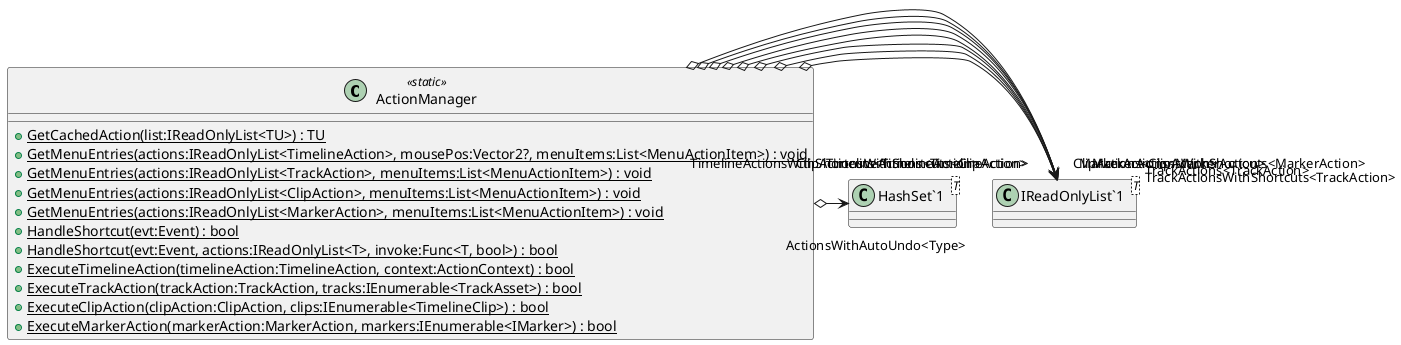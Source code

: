 @startuml
class ActionManager <<static>> {
    + {static} GetCachedAction(list:IReadOnlyList<TU>) : TU
    + {static} GetMenuEntries(actions:IReadOnlyList<TimelineAction>, mousePos:Vector2?, menuItems:List<MenuActionItem>) : void
    + {static} GetMenuEntries(actions:IReadOnlyList<TrackAction>, menuItems:List<MenuActionItem>) : void
    + {static} GetMenuEntries(actions:IReadOnlyList<ClipAction>, menuItems:List<MenuActionItem>) : void
    + {static} GetMenuEntries(actions:IReadOnlyList<MarkerAction>, menuItems:List<MenuActionItem>) : void
    + {static} HandleShortcut(evt:Event) : bool
    + {static} HandleShortcut(evt:Event, actions:IReadOnlyList<T>, invoke:Func<T, bool>) : bool
    + {static} ExecuteTimelineAction(timelineAction:TimelineAction, context:ActionContext) : bool
    + {static} ExecuteTrackAction(trackAction:TrackAction, tracks:IEnumerable<TrackAsset>) : bool
    + {static} ExecuteClipAction(clipAction:ClipAction, clips:IEnumerable<TimelineClip>) : bool
    + {static} ExecuteMarkerAction(markerAction:MarkerAction, markers:IEnumerable<IMarker>) : bool
}
class "IReadOnlyList`1"<T> {
}
class "HashSet`1"<T> {
}
ActionManager o-> "TimelineActions<TimelineAction>" "IReadOnlyList`1"
ActionManager o-> "ClipActions<ClipAction>" "IReadOnlyList`1"
ActionManager o-> "TrackActions<TrackAction>" "IReadOnlyList`1"
ActionManager o-> "MarkerActions<MarkerAction>" "IReadOnlyList`1"
ActionManager o-> "TimelineActionsWithShortcuts<TimelineAction>" "IReadOnlyList`1"
ActionManager o-> "ClipActionsWithShortcuts<ClipAction>" "IReadOnlyList`1"
ActionManager o-> "TrackActionsWithShortcuts<TrackAction>" "IReadOnlyList`1"
ActionManager o-> "MarkerActionsWithShortcuts<MarkerAction>" "IReadOnlyList`1"
ActionManager o-> "ActionsWithAutoUndo<Type>" "HashSet`1"
@enduml
